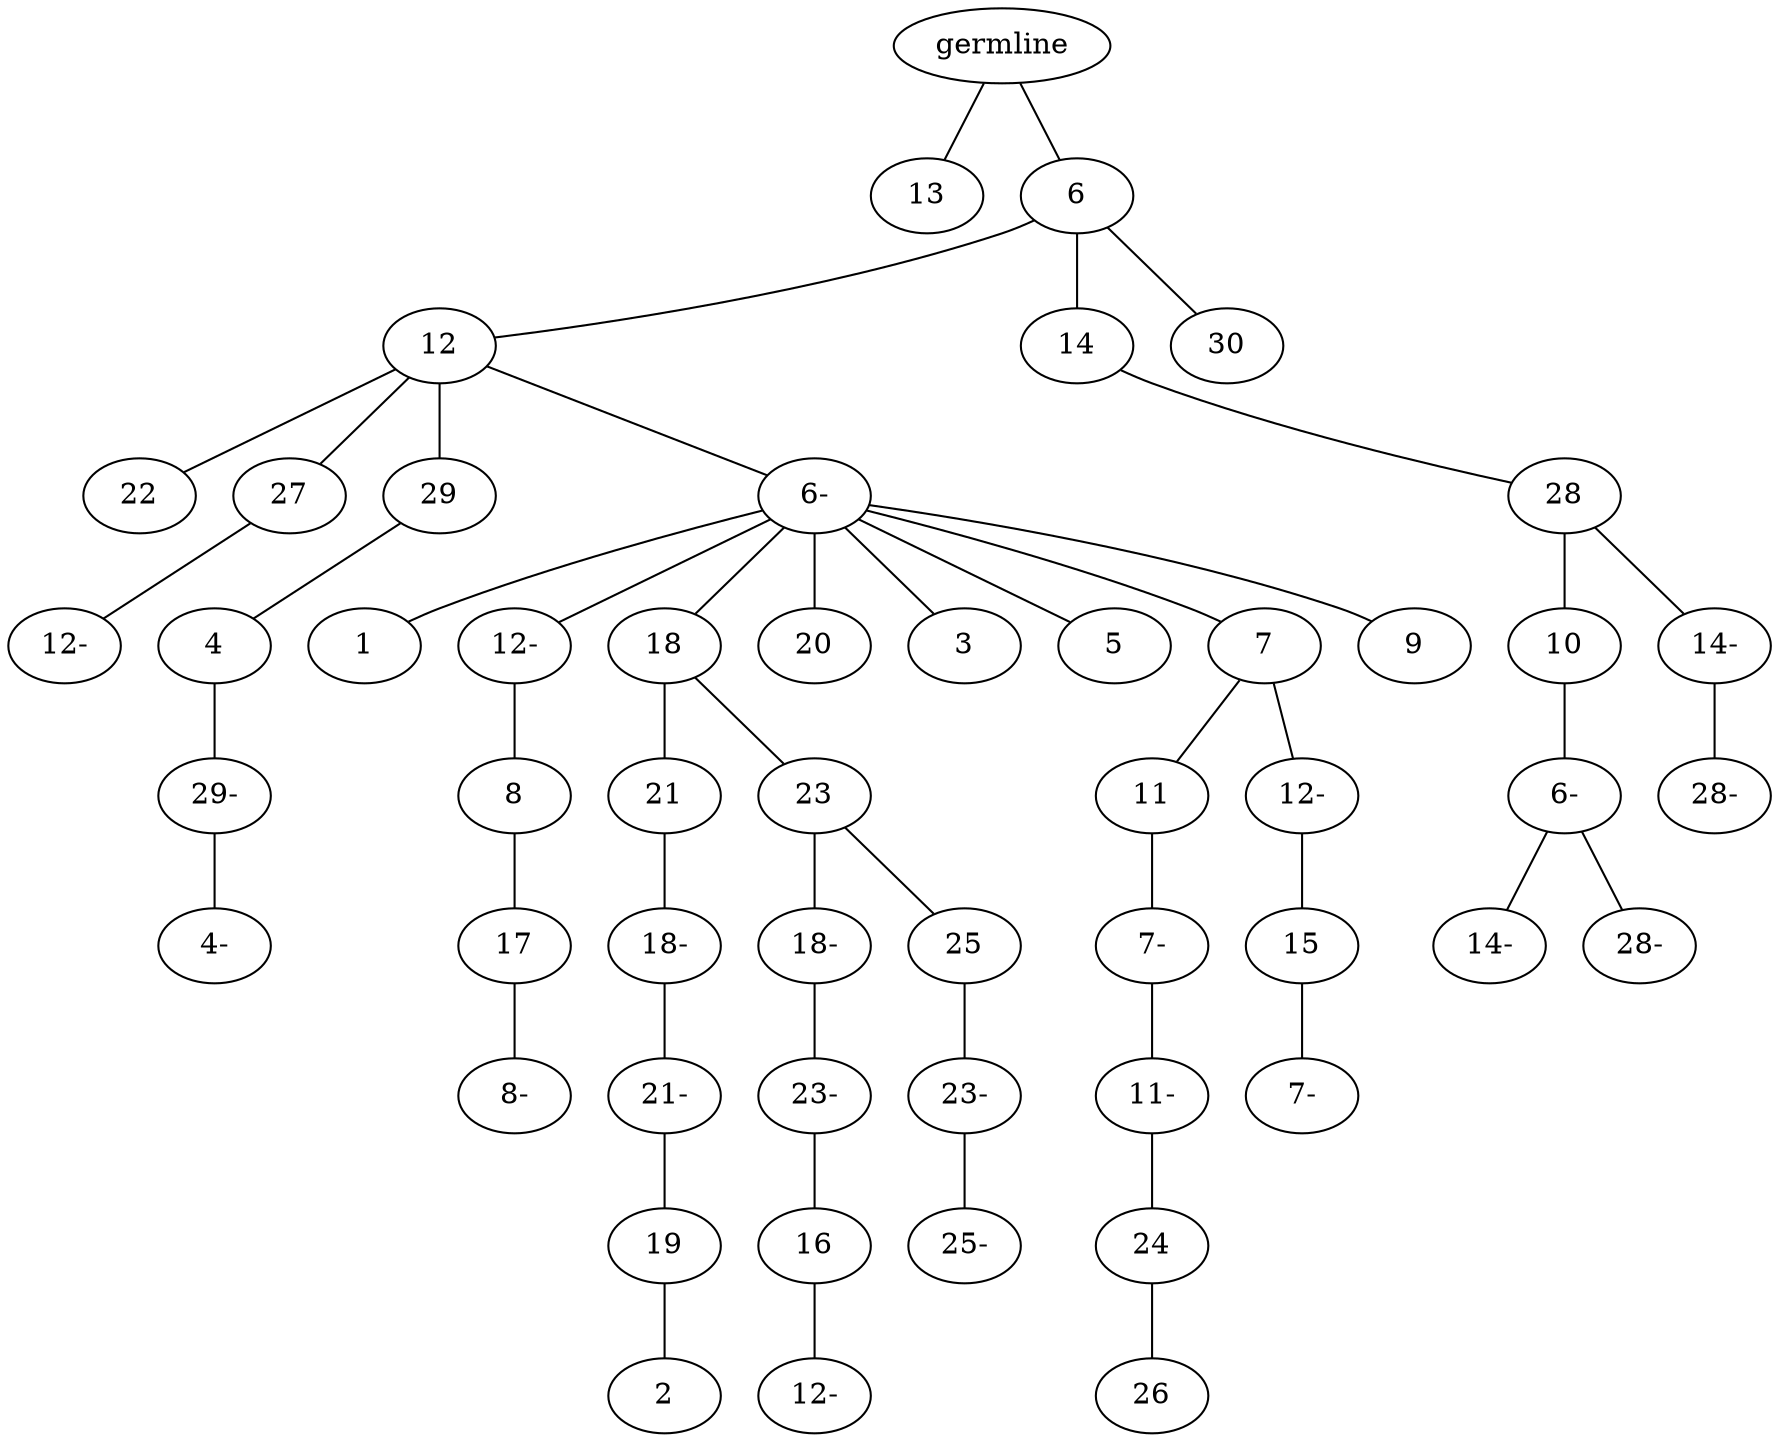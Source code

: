 graph tree {
    "140161271492560" [label="germline"];
    "140161271442832" [label="13"];
    "140161271442352" [label="6"];
    "140161271700784" [label="12"];
    "140161271699392" [label="22"];
    "140161271700976" [label="27"];
    "140161271900000" [label="12-"];
    "140161271697568" [label="29"];
    "140161271698240" [label="4"];
    "140161271699344" [label="29-"];
    "140161271700352" [label="4-"];
    "140161271701168" [label="6-"];
    "140161271698432" [label="1"];
    "140161271698192" [label="12-"];
    "140161271701312" [label="8"];
    "140161271701120" [label="17"];
    "140161271700304" [label="8-"];
    "140161271701408" [label="18"];
    "140161271700064" [label="21"];
    "140161271701360" [label="18-"];
    "140161271887568" [label="21-"];
    "140161271889296" [label="19"];
    "140161271887952" [label="2"];
    "140161271697904" [label="23"];
    "140161271888576" [label="18-"];
    "140161271889728" [label="23-"];
    "140161271889056" [label="16"];
    "140161271888192" [label="12-"];
    "140161271888912" [label="25"];
    "140161271889392" [label="23-"];
    "140161271889824" [label="25-"];
    "140161271698288" [label="20"];
    "140161271698096" [label="3"];
    "140161271700688" [label="5"];
    "140161271697712" [label="7"];
    "140161271889584" [label="11"];
    "140161271888432" [label="7-"];
    "140161271888480" [label="11-"];
    "140161272015312" [label="24"];
    "140161272013872" [label="26"];
    "140161271889680" [label="12-"];
    "140161271888720" [label="15"];
    "140161272014688" [label="7-"];
    "140161271888672" [label="9"];
    "140161271898560" [label="14"];
    "140161271699104" [label="28"];
    "140161271889536" [label="10"];
    "140161272014496" [label="6-"];
    "140161272013536" [label="14-"];
    "140161272012912" [label="28-"];
    "140161271889632" [label="14-"];
    "140161272013104" [label="28-"];
    "140161271899328" [label="30"];
    "140161271492560" -- "140161271442832";
    "140161271492560" -- "140161271442352";
    "140161271442352" -- "140161271700784";
    "140161271442352" -- "140161271898560";
    "140161271442352" -- "140161271899328";
    "140161271700784" -- "140161271699392";
    "140161271700784" -- "140161271700976";
    "140161271700784" -- "140161271697568";
    "140161271700784" -- "140161271701168";
    "140161271700976" -- "140161271900000";
    "140161271697568" -- "140161271698240";
    "140161271698240" -- "140161271699344";
    "140161271699344" -- "140161271700352";
    "140161271701168" -- "140161271698432";
    "140161271701168" -- "140161271698192";
    "140161271701168" -- "140161271701408";
    "140161271701168" -- "140161271698288";
    "140161271701168" -- "140161271698096";
    "140161271701168" -- "140161271700688";
    "140161271701168" -- "140161271697712";
    "140161271701168" -- "140161271888672";
    "140161271698192" -- "140161271701312";
    "140161271701312" -- "140161271701120";
    "140161271701120" -- "140161271700304";
    "140161271701408" -- "140161271700064";
    "140161271701408" -- "140161271697904";
    "140161271700064" -- "140161271701360";
    "140161271701360" -- "140161271887568";
    "140161271887568" -- "140161271889296";
    "140161271889296" -- "140161271887952";
    "140161271697904" -- "140161271888576";
    "140161271697904" -- "140161271888912";
    "140161271888576" -- "140161271889728";
    "140161271889728" -- "140161271889056";
    "140161271889056" -- "140161271888192";
    "140161271888912" -- "140161271889392";
    "140161271889392" -- "140161271889824";
    "140161271697712" -- "140161271889584";
    "140161271697712" -- "140161271889680";
    "140161271889584" -- "140161271888432";
    "140161271888432" -- "140161271888480";
    "140161271888480" -- "140161272015312";
    "140161272015312" -- "140161272013872";
    "140161271889680" -- "140161271888720";
    "140161271888720" -- "140161272014688";
    "140161271898560" -- "140161271699104";
    "140161271699104" -- "140161271889536";
    "140161271699104" -- "140161271889632";
    "140161271889536" -- "140161272014496";
    "140161272014496" -- "140161272013536";
    "140161272014496" -- "140161272012912";
    "140161271889632" -- "140161272013104";
}
